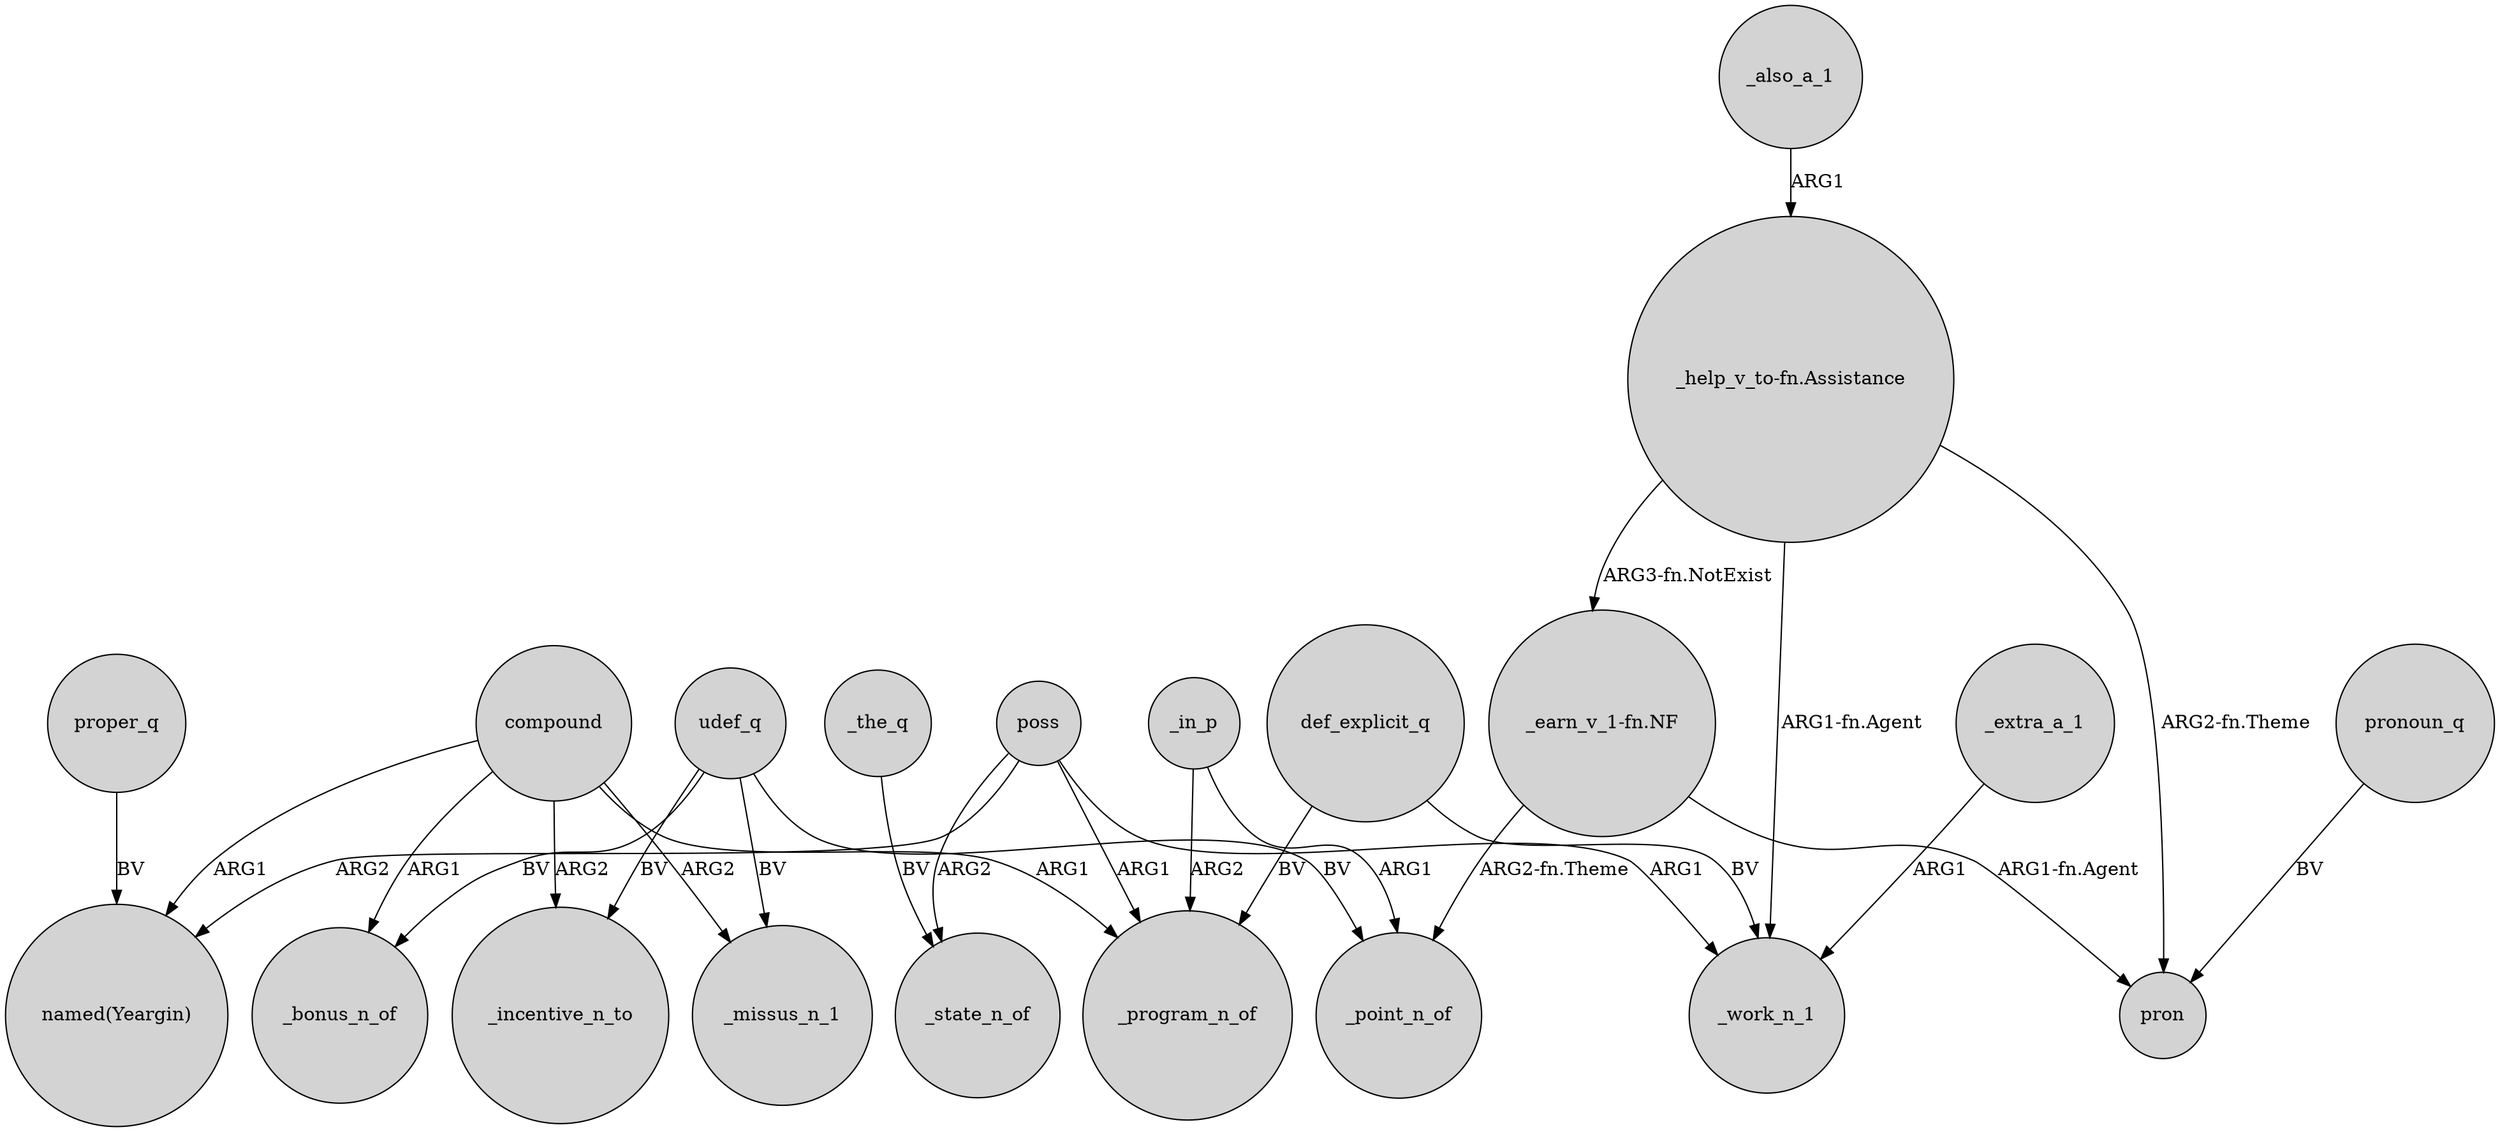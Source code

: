 digraph {
	node [shape=circle style=filled]
	poss -> "named(Yeargin)" [label=ARG2]
	proper_q -> "named(Yeargin)" [label=BV]
	_in_p -> _point_n_of [label=ARG1]
	compound -> _bonus_n_of [label=ARG1]
	"_help_v_to-fn.Assistance" -> "_earn_v_1-fn.NF" [label="ARG3-fn.NotExist"]
	udef_q -> _incentive_n_to [label=BV]
	"_earn_v_1-fn.NF" -> pron [label="ARG1-fn.Agent"]
	poss -> _state_n_of [label=ARG2]
	poss -> _work_n_1 [label=ARG1]
	compound -> _missus_n_1 [label=ARG2]
	udef_q -> _missus_n_1 [label=BV]
	_the_q -> _state_n_of [label=BV]
	_also_a_1 -> "_help_v_to-fn.Assistance" [label=ARG1]
	"_help_v_to-fn.Assistance" -> pron [label="ARG2-fn.Theme"]
	poss -> _program_n_of [label=ARG1]
	pronoun_q -> pron [label=BV]
	"_help_v_to-fn.Assistance" -> _work_n_1 [label="ARG1-fn.Agent"]
	def_explicit_q -> _program_n_of [label=BV]
	_extra_a_1 -> _work_n_1 [label=ARG1]
	compound -> _incentive_n_to [label=ARG2]
	"_earn_v_1-fn.NF" -> _point_n_of [label="ARG2-fn.Theme"]
	compound -> "named(Yeargin)" [label=ARG1]
	def_explicit_q -> _work_n_1 [label=BV]
	compound -> _program_n_of [label=ARG1]
	udef_q -> _bonus_n_of [label=BV]
	_in_p -> _program_n_of [label=ARG2]
	udef_q -> _point_n_of [label=BV]
}

